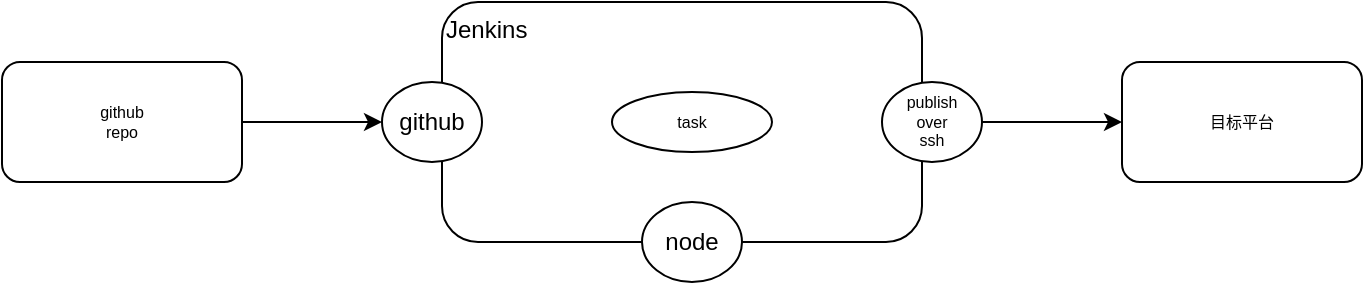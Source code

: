 <mxfile version="14.5.3" type="github">
  <diagram id="hbGI7iBr19cnZTWvqpYA" name="Page-1">
    <mxGraphModel dx="868" dy="730" grid="1" gridSize="10" guides="1" tooltips="1" connect="1" arrows="1" fold="1" page="1" pageScale="1" pageWidth="850" pageHeight="1100" math="0" shadow="0">
      <root>
        <mxCell id="0" />
        <mxCell id="1" parent="0" />
        <mxCell id="zQNhPwhQYfLUo4qqQREm-1" value="Jenkins" style="rounded=1;whiteSpace=wrap;html=1;align=left;verticalAlign=top;" vertex="1" parent="1">
          <mxGeometry x="300" y="160" width="240" height="120" as="geometry" />
        </mxCell>
        <mxCell id="zQNhPwhQYfLUo4qqQREm-2" value="github" style="ellipse;whiteSpace=wrap;html=1;" vertex="1" parent="1">
          <mxGeometry x="270" y="200" width="50" height="40" as="geometry" />
        </mxCell>
        <mxCell id="zQNhPwhQYfLUo4qqQREm-4" value="node" style="ellipse;whiteSpace=wrap;html=1;" vertex="1" parent="1">
          <mxGeometry x="400" y="260" width="50" height="40" as="geometry" />
        </mxCell>
        <mxCell id="zQNhPwhQYfLUo4qqQREm-8" style="edgeStyle=orthogonalEdgeStyle;rounded=0;orthogonalLoop=1;jettySize=auto;html=1;fontSize=8;" edge="1" parent="1" source="zQNhPwhQYfLUo4qqQREm-5" target="zQNhPwhQYfLUo4qqQREm-7">
          <mxGeometry relative="1" as="geometry" />
        </mxCell>
        <mxCell id="zQNhPwhQYfLUo4qqQREm-5" value="publish&lt;br style=&quot;font-size: 8px;&quot;&gt;over&lt;br style=&quot;font-size: 8px;&quot;&gt;ssh" style="ellipse;whiteSpace=wrap;html=1;fontSize=8;" vertex="1" parent="1">
          <mxGeometry x="520" y="200" width="50" height="40" as="geometry" />
        </mxCell>
        <mxCell id="zQNhPwhQYfLUo4qqQREm-9" style="edgeStyle=orthogonalEdgeStyle;rounded=0;orthogonalLoop=1;jettySize=auto;html=1;entryX=0;entryY=0.5;entryDx=0;entryDy=0;fontSize=8;" edge="1" parent="1" source="zQNhPwhQYfLUo4qqQREm-6" target="zQNhPwhQYfLUo4qqQREm-2">
          <mxGeometry relative="1" as="geometry" />
        </mxCell>
        <mxCell id="zQNhPwhQYfLUo4qqQREm-6" value="github&lt;br&gt;repo" style="rounded=1;whiteSpace=wrap;html=1;fontSize=8;" vertex="1" parent="1">
          <mxGeometry x="80" y="190" width="120" height="60" as="geometry" />
        </mxCell>
        <mxCell id="zQNhPwhQYfLUo4qqQREm-7" value="目标平台" style="rounded=1;whiteSpace=wrap;html=1;fontSize=8;" vertex="1" parent="1">
          <mxGeometry x="640" y="190" width="120" height="60" as="geometry" />
        </mxCell>
        <mxCell id="zQNhPwhQYfLUo4qqQREm-10" value="task" style="ellipse;whiteSpace=wrap;html=1;fontSize=8;" vertex="1" parent="1">
          <mxGeometry x="385" y="205" width="80" height="30" as="geometry" />
        </mxCell>
      </root>
    </mxGraphModel>
  </diagram>
</mxfile>
